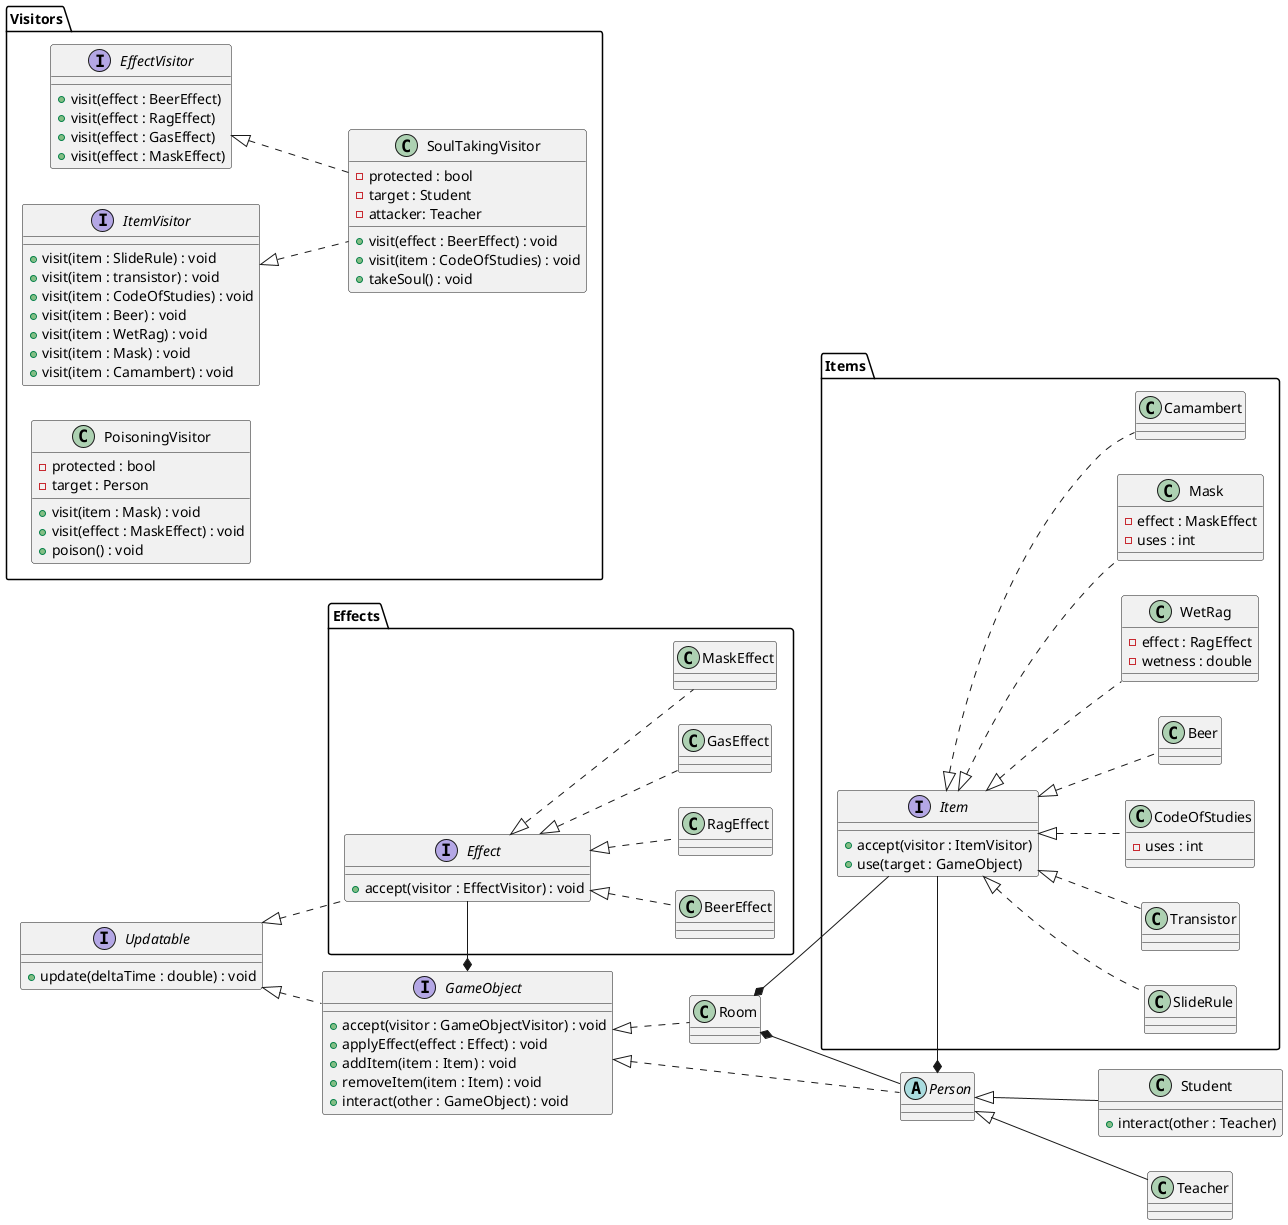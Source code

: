 @startuml effects

left to right direction

interface Updatable {
	+ update(deltaTime : double) : void
}

package Visitors {
	interface EffectVisitor {
		+ visit(effect : BeerEffect)
		+ visit(effect : RagEffect)
		+ visit(effect : GasEffect)
		+ visit(effect : MaskEffect)
	}
	interface ItemVisitor {
		+ visit(item : SlideRule) : void
		+ visit(item : transistor) : void
		+ visit(item : CodeOfStudies) : void
		+ visit(item : Beer) : void
		+ visit(item : WetRag) : void
		+ visit(item : Mask) : void
		+ visit(item : Camambert) : void
	}

	class SoulTakingVisitor {
		- protected : bool
		- target : Student
		- attacker: Teacher
		+ visit(effect : BeerEffect) : void
		+ visit(item : CodeOfStudies) : void
		+ takeSoul() : void
	}
	class PoisoningVisitor {
		- protected : bool
		- target : Person
		+ visit(item : Mask) : void
		+ visit(effect : MaskEffect) : void
		+ poison() : void
	}
}

interface GameObject {
	+ accept(visitor : GameObjectVisitor) : void
	+ applyEffect(effect : Effect) : void
	+ addItem(item : Item) : void
	+ removeItem(item : Item) : void
	+ interact(other : GameObject) : void
}

abstract Person {
}

class Student {
	+ interact(other : Teacher)
}
class Teacher {
	
}


class Room

package Items {
	interface Item {
		+ accept(visitor : ItemVisitor)
		+ use(target : GameObject)
	}
	class SlideRule
	class Transistor
	class CodeOfStudies {
		- uses : int
	}
	class Beer {
	}
	class WetRag {
		- effect : RagEffect
		- wetness : double
	}
	class Mask {
		- effect : MaskEffect
		- uses : int
	}
	class Camambert {
	}
}

package Effects {
	interface Effect {
		+ accept(visitor : EffectVisitor) : void
	}

	class BeerEffect 
	class RagEffect
	class GasEffect
	class MaskEffect
}

together {
	Effect <|.- BeerEffect
	Effect <|.- RagEffect
	Effect <|.- GasEffect
	Effect <|.- MaskEffect
}

together {
	Item <|.- SlideRule
	Item <|.- Transistor
	Item <|.- CodeOfStudies
	Item <|.- Beer
	Item <|.- WetRag
	Item <|.- Mask
	Item <|.- Camambert
}

Updatable <|.- GameObject
Updatable <|.- Effect
GameObject <|.- Person
GameObject <|.- Room
Person <|-- Teacher
Person <|-- Student


GameObject *- Effect

Room *-- Person
Room *-- Item

Person *- Item

ItemVisitor <|.- SoulTakingVisitor
EffectVisitor <|.- SoulTakingVisitor

@enduml